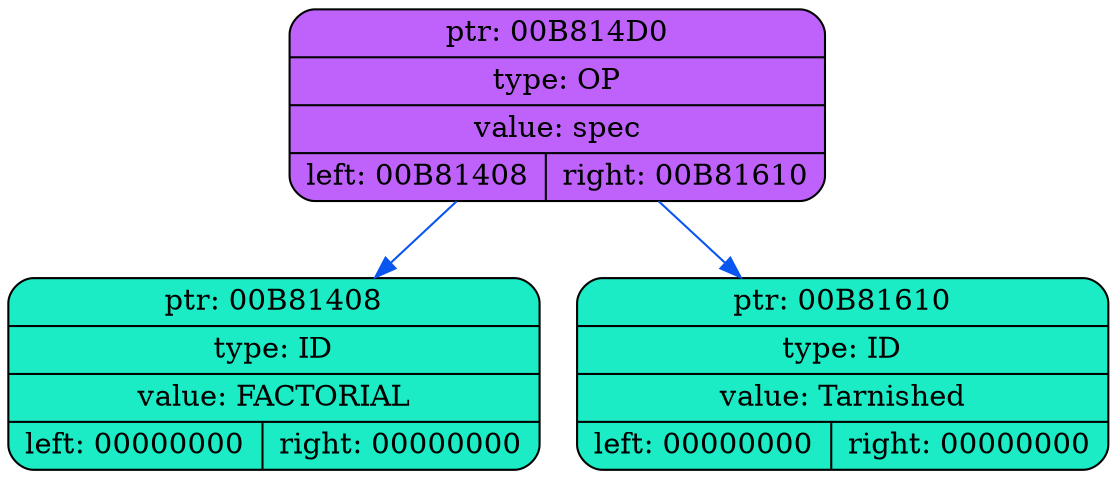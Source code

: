 digraph
{
    rankdir=TP

        node00B814D0[shape=record,style="rounded,filled",fillcolor="#BF62FC",label="{ ptr: 00B814D0 | type: OP | value: spec| { left: 00B81408 | right: 00B81610 }}"];
    node00B814D0 -> node00B81408[color="#0855F0"]
    node00B81408[shape=record,style="rounded,filled",fillcolor="#1BECC5",label="{ ptr: 00B81408 | type: ID | value: FACTORIAL| { left: 00000000 | right: 00000000 }}"];
    node00B814D0 -> node00B81610[color="#0855F0"]
    node00B81610[shape=record,style="rounded,filled",fillcolor="#1BECC5",label="{ ptr: 00B81610 | type: ID | value: Tarnished| { left: 00000000 | right: 00000000 }}"];
}